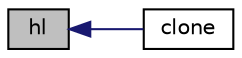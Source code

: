 digraph "hl"
{
  bgcolor="transparent";
  edge [fontname="Helvetica",fontsize="10",labelfontname="Helvetica",labelfontsize="10"];
  node [fontname="Helvetica",fontsize="10",shape=record];
  rankdir="LR";
  Node71 [label="hl",height=0.2,width=0.4,color="black", fillcolor="grey75", style="filled", fontcolor="black"];
  Node71 -> Node72 [dir="back",color="midnightblue",fontsize="10",style="solid",fontname="Helvetica"];
  Node72 [label="clone",height=0.2,width=0.4,color="black",URL="$a31237.html#af022e70d5b5476192357f6bf43a14f37",tooltip="Construct and return clone. "];
}
